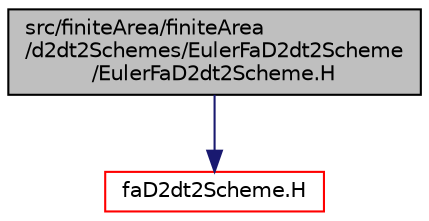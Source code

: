digraph "src/finiteArea/finiteArea/d2dt2Schemes/EulerFaD2dt2Scheme/EulerFaD2dt2Scheme.H"
{
  bgcolor="transparent";
  edge [fontname="Helvetica",fontsize="10",labelfontname="Helvetica",labelfontsize="10"];
  node [fontname="Helvetica",fontsize="10",shape=record];
  Node1 [label="src/finiteArea/finiteArea\l/d2dt2Schemes/EulerFaD2dt2Scheme\l/EulerFaD2dt2Scheme.H",height=0.2,width=0.4,color="black", fillcolor="grey75", style="filled" fontcolor="black"];
  Node1 -> Node2 [color="midnightblue",fontsize="10",style="solid",fontname="Helvetica"];
  Node2 [label="faD2dt2Scheme.H",height=0.2,width=0.4,color="red",URL="$faD2dt2Scheme_8H.html"];
}
